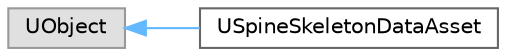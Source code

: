 digraph "类继承关系图"
{
 // LATEX_PDF_SIZE
  bgcolor="transparent";
  edge [fontname=Helvetica,fontsize=10,labelfontname=Helvetica,labelfontsize=10];
  node [fontname=Helvetica,fontsize=10,shape=box,height=0.2,width=0.4];
  rankdir="LR";
  Node0 [id="Node000000",label="UObject",height=0.2,width=0.4,color="grey60", fillcolor="#E0E0E0", style="filled",tooltip=" "];
  Node0 -> Node1 [id="edge7827_Node000000_Node000001",dir="back",color="steelblue1",style="solid",tooltip=" "];
  Node1 [id="Node000001",label="USpineSkeletonDataAsset",height=0.2,width=0.4,color="grey40", fillcolor="white", style="filled",URL="$class_u_spine_skeleton_data_asset.html",tooltip=" "];
}
